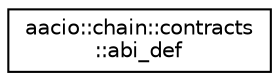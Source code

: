 digraph "Graphical Class Hierarchy"
{
  edge [fontname="Helvetica",fontsize="10",labelfontname="Helvetica",labelfontsize="10"];
  node [fontname="Helvetica",fontsize="10",shape=record];
  rankdir="LR";
  Node0 [label="aacio::chain::contracts\l::abi_def",height=0.2,width=0.4,color="black", fillcolor="white", style="filled",URL="$structaacio_1_1chain_1_1contracts_1_1abi__def.html"];
}
